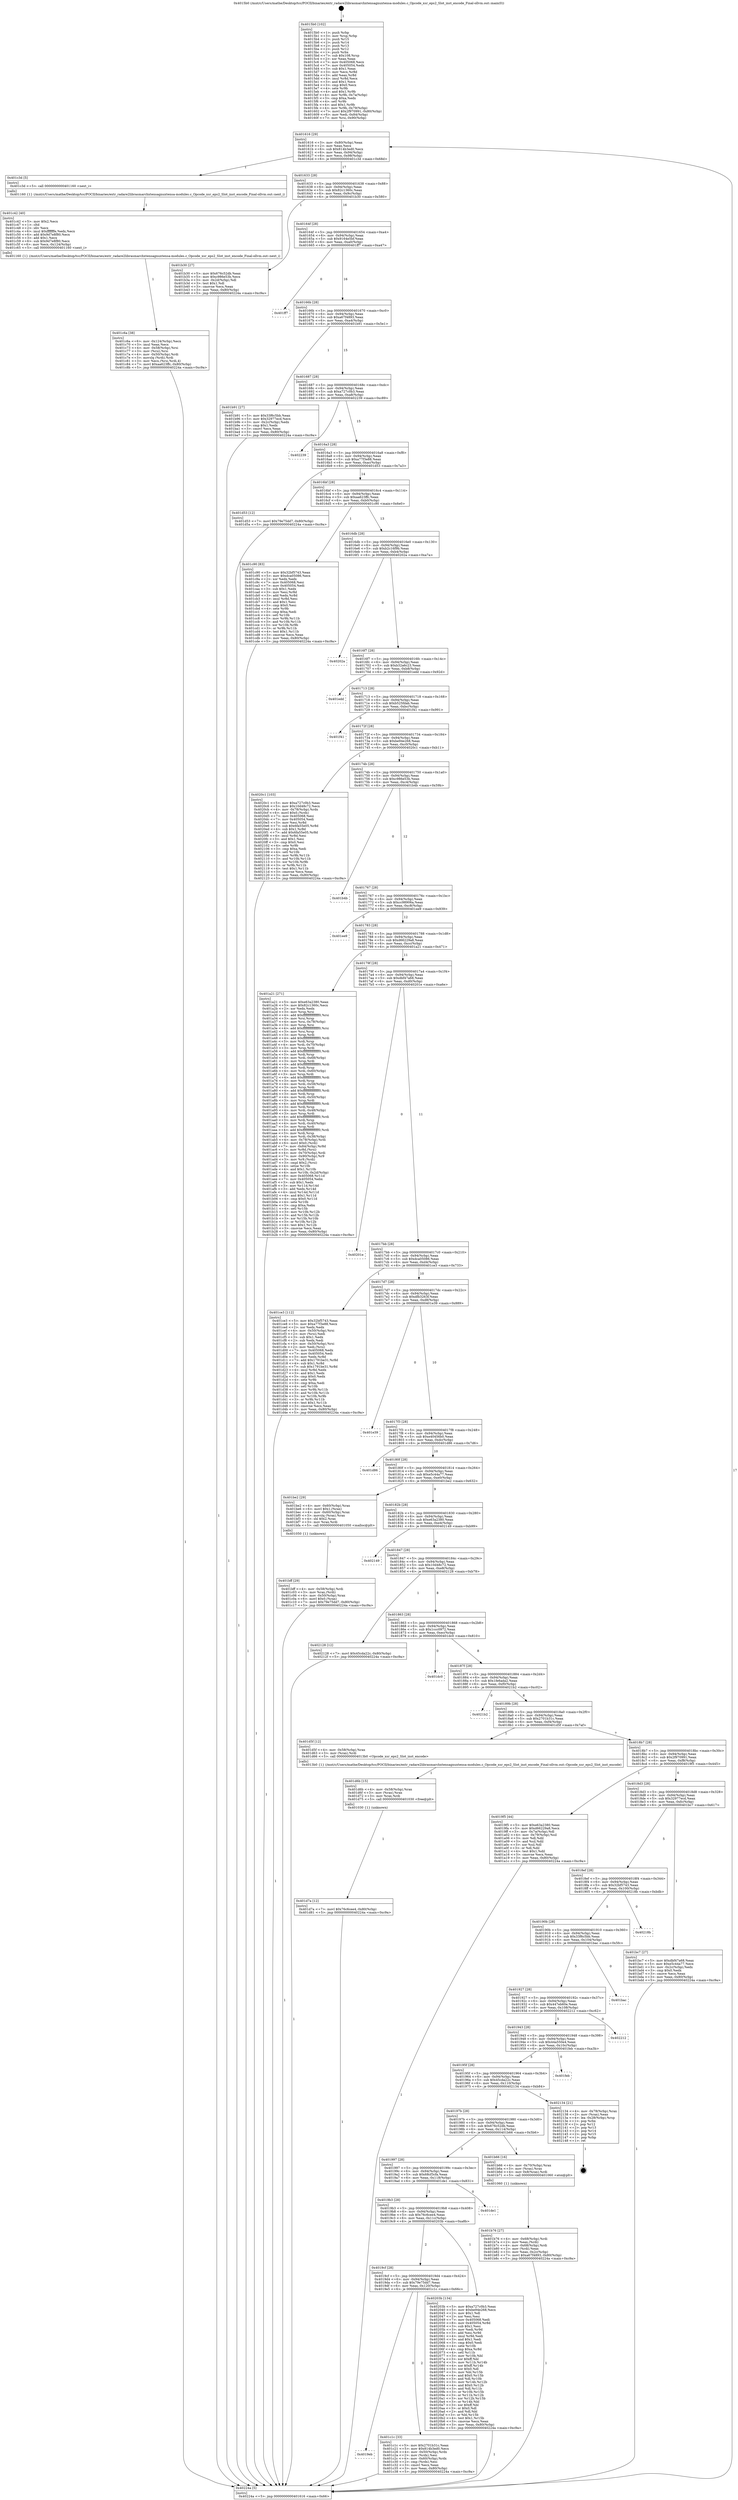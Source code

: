 digraph "0x4015b0" {
  label = "0x4015b0 (/mnt/c/Users/mathe/Desktop/tcc/POCII/binaries/extr_radare2librasmarchxtensagnuxtensa-modules.c_Opcode_xsr_eps2_Slot_inst_encode_Final-ollvm.out::main(0))"
  labelloc = "t"
  node[shape=record]

  Entry [label="",width=0.3,height=0.3,shape=circle,fillcolor=black,style=filled]
  "0x401616" [label="{
     0x401616 [29]\l
     | [instrs]\l
     &nbsp;&nbsp;0x401616 \<+3\>: mov -0x80(%rbp),%eax\l
     &nbsp;&nbsp;0x401619 \<+2\>: mov %eax,%ecx\l
     &nbsp;&nbsp;0x40161b \<+6\>: sub $0x814b3ed0,%ecx\l
     &nbsp;&nbsp;0x401621 \<+6\>: mov %eax,-0x94(%rbp)\l
     &nbsp;&nbsp;0x401627 \<+6\>: mov %ecx,-0x98(%rbp)\l
     &nbsp;&nbsp;0x40162d \<+6\>: je 0000000000401c3d \<main+0x68d\>\l
  }"]
  "0x401c3d" [label="{
     0x401c3d [5]\l
     | [instrs]\l
     &nbsp;&nbsp;0x401c3d \<+5\>: call 0000000000401160 \<next_i\>\l
     | [calls]\l
     &nbsp;&nbsp;0x401160 \{1\} (/mnt/c/Users/mathe/Desktop/tcc/POCII/binaries/extr_radare2librasmarchxtensagnuxtensa-modules.c_Opcode_xsr_eps2_Slot_inst_encode_Final-ollvm.out::next_i)\l
  }"]
  "0x401633" [label="{
     0x401633 [28]\l
     | [instrs]\l
     &nbsp;&nbsp;0x401633 \<+5\>: jmp 0000000000401638 \<main+0x88\>\l
     &nbsp;&nbsp;0x401638 \<+6\>: mov -0x94(%rbp),%eax\l
     &nbsp;&nbsp;0x40163e \<+5\>: sub $0x82c1360c,%eax\l
     &nbsp;&nbsp;0x401643 \<+6\>: mov %eax,-0x9c(%rbp)\l
     &nbsp;&nbsp;0x401649 \<+6\>: je 0000000000401b30 \<main+0x580\>\l
  }"]
  Exit [label="",width=0.3,height=0.3,shape=circle,fillcolor=black,style=filled,peripheries=2]
  "0x401b30" [label="{
     0x401b30 [27]\l
     | [instrs]\l
     &nbsp;&nbsp;0x401b30 \<+5\>: mov $0x676c52db,%eax\l
     &nbsp;&nbsp;0x401b35 \<+5\>: mov $0xc986e53b,%ecx\l
     &nbsp;&nbsp;0x401b3a \<+3\>: mov -0x2d(%rbp),%dl\l
     &nbsp;&nbsp;0x401b3d \<+3\>: test $0x1,%dl\l
     &nbsp;&nbsp;0x401b40 \<+3\>: cmovne %ecx,%eax\l
     &nbsp;&nbsp;0x401b43 \<+3\>: mov %eax,-0x80(%rbp)\l
     &nbsp;&nbsp;0x401b46 \<+5\>: jmp 000000000040224a \<main+0xc9a\>\l
  }"]
  "0x40164f" [label="{
     0x40164f [28]\l
     | [instrs]\l
     &nbsp;&nbsp;0x40164f \<+5\>: jmp 0000000000401654 \<main+0xa4\>\l
     &nbsp;&nbsp;0x401654 \<+6\>: mov -0x94(%rbp),%eax\l
     &nbsp;&nbsp;0x40165a \<+5\>: sub $0x9164e5bf,%eax\l
     &nbsp;&nbsp;0x40165f \<+6\>: mov %eax,-0xa0(%rbp)\l
     &nbsp;&nbsp;0x401665 \<+6\>: je 0000000000401ff7 \<main+0xa47\>\l
  }"]
  "0x401d7a" [label="{
     0x401d7a [12]\l
     | [instrs]\l
     &nbsp;&nbsp;0x401d7a \<+7\>: movl $0x76c6cee4,-0x80(%rbp)\l
     &nbsp;&nbsp;0x401d81 \<+5\>: jmp 000000000040224a \<main+0xc9a\>\l
  }"]
  "0x401ff7" [label="{
     0x401ff7\l
  }", style=dashed]
  "0x40166b" [label="{
     0x40166b [28]\l
     | [instrs]\l
     &nbsp;&nbsp;0x40166b \<+5\>: jmp 0000000000401670 \<main+0xc0\>\l
     &nbsp;&nbsp;0x401670 \<+6\>: mov -0x94(%rbp),%eax\l
     &nbsp;&nbsp;0x401676 \<+5\>: sub $0xa67f4893,%eax\l
     &nbsp;&nbsp;0x40167b \<+6\>: mov %eax,-0xa4(%rbp)\l
     &nbsp;&nbsp;0x401681 \<+6\>: je 0000000000401b91 \<main+0x5e1\>\l
  }"]
  "0x401d6b" [label="{
     0x401d6b [15]\l
     | [instrs]\l
     &nbsp;&nbsp;0x401d6b \<+4\>: mov -0x58(%rbp),%rax\l
     &nbsp;&nbsp;0x401d6f \<+3\>: mov (%rax),%rax\l
     &nbsp;&nbsp;0x401d72 \<+3\>: mov %rax,%rdi\l
     &nbsp;&nbsp;0x401d75 \<+5\>: call 0000000000401030 \<free@plt\>\l
     | [calls]\l
     &nbsp;&nbsp;0x401030 \{1\} (unknown)\l
  }"]
  "0x401b91" [label="{
     0x401b91 [27]\l
     | [instrs]\l
     &nbsp;&nbsp;0x401b91 \<+5\>: mov $0x33f6c5bb,%eax\l
     &nbsp;&nbsp;0x401b96 \<+5\>: mov $0x32977ecd,%ecx\l
     &nbsp;&nbsp;0x401b9b \<+3\>: mov -0x2c(%rbp),%edx\l
     &nbsp;&nbsp;0x401b9e \<+3\>: cmp $0x1,%edx\l
     &nbsp;&nbsp;0x401ba1 \<+3\>: cmovl %ecx,%eax\l
     &nbsp;&nbsp;0x401ba4 \<+3\>: mov %eax,-0x80(%rbp)\l
     &nbsp;&nbsp;0x401ba7 \<+5\>: jmp 000000000040224a \<main+0xc9a\>\l
  }"]
  "0x401687" [label="{
     0x401687 [28]\l
     | [instrs]\l
     &nbsp;&nbsp;0x401687 \<+5\>: jmp 000000000040168c \<main+0xdc\>\l
     &nbsp;&nbsp;0x40168c \<+6\>: mov -0x94(%rbp),%eax\l
     &nbsp;&nbsp;0x401692 \<+5\>: sub $0xa727c0b3,%eax\l
     &nbsp;&nbsp;0x401697 \<+6\>: mov %eax,-0xa8(%rbp)\l
     &nbsp;&nbsp;0x40169d \<+6\>: je 0000000000402239 \<main+0xc89\>\l
  }"]
  "0x401c6a" [label="{
     0x401c6a [38]\l
     | [instrs]\l
     &nbsp;&nbsp;0x401c6a \<+6\>: mov -0x124(%rbp),%ecx\l
     &nbsp;&nbsp;0x401c70 \<+3\>: imul %eax,%ecx\l
     &nbsp;&nbsp;0x401c73 \<+4\>: mov -0x58(%rbp),%rsi\l
     &nbsp;&nbsp;0x401c77 \<+3\>: mov (%rsi),%rsi\l
     &nbsp;&nbsp;0x401c7a \<+4\>: mov -0x50(%rbp),%rdi\l
     &nbsp;&nbsp;0x401c7e \<+3\>: movslq (%rdi),%rdi\l
     &nbsp;&nbsp;0x401c81 \<+3\>: mov %ecx,(%rsi,%rdi,4)\l
     &nbsp;&nbsp;0x401c84 \<+7\>: movl $0xaa623ffc,-0x80(%rbp)\l
     &nbsp;&nbsp;0x401c8b \<+5\>: jmp 000000000040224a \<main+0xc9a\>\l
  }"]
  "0x402239" [label="{
     0x402239\l
  }", style=dashed]
  "0x4016a3" [label="{
     0x4016a3 [28]\l
     | [instrs]\l
     &nbsp;&nbsp;0x4016a3 \<+5\>: jmp 00000000004016a8 \<main+0xf8\>\l
     &nbsp;&nbsp;0x4016a8 \<+6\>: mov -0x94(%rbp),%eax\l
     &nbsp;&nbsp;0x4016ae \<+5\>: sub $0xa77f3e88,%eax\l
     &nbsp;&nbsp;0x4016b3 \<+6\>: mov %eax,-0xac(%rbp)\l
     &nbsp;&nbsp;0x4016b9 \<+6\>: je 0000000000401d53 \<main+0x7a3\>\l
  }"]
  "0x401c42" [label="{
     0x401c42 [40]\l
     | [instrs]\l
     &nbsp;&nbsp;0x401c42 \<+5\>: mov $0x2,%ecx\l
     &nbsp;&nbsp;0x401c47 \<+1\>: cltd\l
     &nbsp;&nbsp;0x401c48 \<+2\>: idiv %ecx\l
     &nbsp;&nbsp;0x401c4a \<+6\>: imul $0xfffffffe,%edx,%ecx\l
     &nbsp;&nbsp;0x401c50 \<+6\>: add $0x9d7e8f80,%ecx\l
     &nbsp;&nbsp;0x401c56 \<+3\>: add $0x1,%ecx\l
     &nbsp;&nbsp;0x401c59 \<+6\>: sub $0x9d7e8f80,%ecx\l
     &nbsp;&nbsp;0x401c5f \<+6\>: mov %ecx,-0x124(%rbp)\l
     &nbsp;&nbsp;0x401c65 \<+5\>: call 0000000000401160 \<next_i\>\l
     | [calls]\l
     &nbsp;&nbsp;0x401160 \{1\} (/mnt/c/Users/mathe/Desktop/tcc/POCII/binaries/extr_radare2librasmarchxtensagnuxtensa-modules.c_Opcode_xsr_eps2_Slot_inst_encode_Final-ollvm.out::next_i)\l
  }"]
  "0x401d53" [label="{
     0x401d53 [12]\l
     | [instrs]\l
     &nbsp;&nbsp;0x401d53 \<+7\>: movl $0x79e75dd7,-0x80(%rbp)\l
     &nbsp;&nbsp;0x401d5a \<+5\>: jmp 000000000040224a \<main+0xc9a\>\l
  }"]
  "0x4016bf" [label="{
     0x4016bf [28]\l
     | [instrs]\l
     &nbsp;&nbsp;0x4016bf \<+5\>: jmp 00000000004016c4 \<main+0x114\>\l
     &nbsp;&nbsp;0x4016c4 \<+6\>: mov -0x94(%rbp),%eax\l
     &nbsp;&nbsp;0x4016ca \<+5\>: sub $0xaa623ffc,%eax\l
     &nbsp;&nbsp;0x4016cf \<+6\>: mov %eax,-0xb0(%rbp)\l
     &nbsp;&nbsp;0x4016d5 \<+6\>: je 0000000000401c90 \<main+0x6e0\>\l
  }"]
  "0x4019eb" [label="{
     0x4019eb\l
  }", style=dashed]
  "0x401c90" [label="{
     0x401c90 [83]\l
     | [instrs]\l
     &nbsp;&nbsp;0x401c90 \<+5\>: mov $0x32bf5743,%eax\l
     &nbsp;&nbsp;0x401c95 \<+5\>: mov $0xdca05086,%ecx\l
     &nbsp;&nbsp;0x401c9a \<+2\>: xor %edx,%edx\l
     &nbsp;&nbsp;0x401c9c \<+7\>: mov 0x405068,%esi\l
     &nbsp;&nbsp;0x401ca3 \<+7\>: mov 0x405054,%edi\l
     &nbsp;&nbsp;0x401caa \<+3\>: sub $0x1,%edx\l
     &nbsp;&nbsp;0x401cad \<+3\>: mov %esi,%r8d\l
     &nbsp;&nbsp;0x401cb0 \<+3\>: add %edx,%r8d\l
     &nbsp;&nbsp;0x401cb3 \<+4\>: imul %r8d,%esi\l
     &nbsp;&nbsp;0x401cb7 \<+3\>: and $0x1,%esi\l
     &nbsp;&nbsp;0x401cba \<+3\>: cmp $0x0,%esi\l
     &nbsp;&nbsp;0x401cbd \<+4\>: sete %r9b\l
     &nbsp;&nbsp;0x401cc1 \<+3\>: cmp $0xa,%edi\l
     &nbsp;&nbsp;0x401cc4 \<+4\>: setl %r10b\l
     &nbsp;&nbsp;0x401cc8 \<+3\>: mov %r9b,%r11b\l
     &nbsp;&nbsp;0x401ccb \<+3\>: and %r10b,%r11b\l
     &nbsp;&nbsp;0x401cce \<+3\>: xor %r10b,%r9b\l
     &nbsp;&nbsp;0x401cd1 \<+3\>: or %r9b,%r11b\l
     &nbsp;&nbsp;0x401cd4 \<+4\>: test $0x1,%r11b\l
     &nbsp;&nbsp;0x401cd8 \<+3\>: cmovne %ecx,%eax\l
     &nbsp;&nbsp;0x401cdb \<+3\>: mov %eax,-0x80(%rbp)\l
     &nbsp;&nbsp;0x401cde \<+5\>: jmp 000000000040224a \<main+0xc9a\>\l
  }"]
  "0x4016db" [label="{
     0x4016db [28]\l
     | [instrs]\l
     &nbsp;&nbsp;0x4016db \<+5\>: jmp 00000000004016e0 \<main+0x130\>\l
     &nbsp;&nbsp;0x4016e0 \<+6\>: mov -0x94(%rbp),%eax\l
     &nbsp;&nbsp;0x4016e6 \<+5\>: sub $0xb2c16f9b,%eax\l
     &nbsp;&nbsp;0x4016eb \<+6\>: mov %eax,-0xb4(%rbp)\l
     &nbsp;&nbsp;0x4016f1 \<+6\>: je 000000000040202a \<main+0xa7a\>\l
  }"]
  "0x401c1c" [label="{
     0x401c1c [33]\l
     | [instrs]\l
     &nbsp;&nbsp;0x401c1c \<+5\>: mov $0x2701b31c,%eax\l
     &nbsp;&nbsp;0x401c21 \<+5\>: mov $0x814b3ed0,%ecx\l
     &nbsp;&nbsp;0x401c26 \<+4\>: mov -0x50(%rbp),%rdx\l
     &nbsp;&nbsp;0x401c2a \<+2\>: mov (%rdx),%esi\l
     &nbsp;&nbsp;0x401c2c \<+4\>: mov -0x60(%rbp),%rdx\l
     &nbsp;&nbsp;0x401c30 \<+2\>: cmp (%rdx),%esi\l
     &nbsp;&nbsp;0x401c32 \<+3\>: cmovl %ecx,%eax\l
     &nbsp;&nbsp;0x401c35 \<+3\>: mov %eax,-0x80(%rbp)\l
     &nbsp;&nbsp;0x401c38 \<+5\>: jmp 000000000040224a \<main+0xc9a\>\l
  }"]
  "0x40202a" [label="{
     0x40202a\l
  }", style=dashed]
  "0x4016f7" [label="{
     0x4016f7 [28]\l
     | [instrs]\l
     &nbsp;&nbsp;0x4016f7 \<+5\>: jmp 00000000004016fc \<main+0x14c\>\l
     &nbsp;&nbsp;0x4016fc \<+6\>: mov -0x94(%rbp),%eax\l
     &nbsp;&nbsp;0x401702 \<+5\>: sub $0xb32a6c23,%eax\l
     &nbsp;&nbsp;0x401707 \<+6\>: mov %eax,-0xb8(%rbp)\l
     &nbsp;&nbsp;0x40170d \<+6\>: je 0000000000401edd \<main+0x92d\>\l
  }"]
  "0x4019cf" [label="{
     0x4019cf [28]\l
     | [instrs]\l
     &nbsp;&nbsp;0x4019cf \<+5\>: jmp 00000000004019d4 \<main+0x424\>\l
     &nbsp;&nbsp;0x4019d4 \<+6\>: mov -0x94(%rbp),%eax\l
     &nbsp;&nbsp;0x4019da \<+5\>: sub $0x79e75dd7,%eax\l
     &nbsp;&nbsp;0x4019df \<+6\>: mov %eax,-0x120(%rbp)\l
     &nbsp;&nbsp;0x4019e5 \<+6\>: je 0000000000401c1c \<main+0x66c\>\l
  }"]
  "0x401edd" [label="{
     0x401edd\l
  }", style=dashed]
  "0x401713" [label="{
     0x401713 [28]\l
     | [instrs]\l
     &nbsp;&nbsp;0x401713 \<+5\>: jmp 0000000000401718 \<main+0x168\>\l
     &nbsp;&nbsp;0x401718 \<+6\>: mov -0x94(%rbp),%eax\l
     &nbsp;&nbsp;0x40171e \<+5\>: sub $0xb525fdab,%eax\l
     &nbsp;&nbsp;0x401723 \<+6\>: mov %eax,-0xbc(%rbp)\l
     &nbsp;&nbsp;0x401729 \<+6\>: je 0000000000401f41 \<main+0x991\>\l
  }"]
  "0x40203b" [label="{
     0x40203b [134]\l
     | [instrs]\l
     &nbsp;&nbsp;0x40203b \<+5\>: mov $0xa727c0b3,%eax\l
     &nbsp;&nbsp;0x402040 \<+5\>: mov $0xbe94e268,%ecx\l
     &nbsp;&nbsp;0x402045 \<+2\>: mov $0x1,%dl\l
     &nbsp;&nbsp;0x402047 \<+2\>: xor %esi,%esi\l
     &nbsp;&nbsp;0x402049 \<+7\>: mov 0x405068,%edi\l
     &nbsp;&nbsp;0x402050 \<+8\>: mov 0x405054,%r8d\l
     &nbsp;&nbsp;0x402058 \<+3\>: sub $0x1,%esi\l
     &nbsp;&nbsp;0x40205b \<+3\>: mov %edi,%r9d\l
     &nbsp;&nbsp;0x40205e \<+3\>: add %esi,%r9d\l
     &nbsp;&nbsp;0x402061 \<+4\>: imul %r9d,%edi\l
     &nbsp;&nbsp;0x402065 \<+3\>: and $0x1,%edi\l
     &nbsp;&nbsp;0x402068 \<+3\>: cmp $0x0,%edi\l
     &nbsp;&nbsp;0x40206b \<+4\>: sete %r10b\l
     &nbsp;&nbsp;0x40206f \<+4\>: cmp $0xa,%r8d\l
     &nbsp;&nbsp;0x402073 \<+4\>: setl %r11b\l
     &nbsp;&nbsp;0x402077 \<+3\>: mov %r10b,%bl\l
     &nbsp;&nbsp;0x40207a \<+3\>: xor $0xff,%bl\l
     &nbsp;&nbsp;0x40207d \<+3\>: mov %r11b,%r14b\l
     &nbsp;&nbsp;0x402080 \<+4\>: xor $0xff,%r14b\l
     &nbsp;&nbsp;0x402084 \<+3\>: xor $0x0,%dl\l
     &nbsp;&nbsp;0x402087 \<+3\>: mov %bl,%r15b\l
     &nbsp;&nbsp;0x40208a \<+4\>: and $0x0,%r15b\l
     &nbsp;&nbsp;0x40208e \<+3\>: and %dl,%r10b\l
     &nbsp;&nbsp;0x402091 \<+3\>: mov %r14b,%r12b\l
     &nbsp;&nbsp;0x402094 \<+4\>: and $0x0,%r12b\l
     &nbsp;&nbsp;0x402098 \<+3\>: and %dl,%r11b\l
     &nbsp;&nbsp;0x40209b \<+3\>: or %r10b,%r15b\l
     &nbsp;&nbsp;0x40209e \<+3\>: or %r11b,%r12b\l
     &nbsp;&nbsp;0x4020a1 \<+3\>: xor %r12b,%r15b\l
     &nbsp;&nbsp;0x4020a4 \<+3\>: or %r14b,%bl\l
     &nbsp;&nbsp;0x4020a7 \<+3\>: xor $0xff,%bl\l
     &nbsp;&nbsp;0x4020aa \<+3\>: or $0x0,%dl\l
     &nbsp;&nbsp;0x4020ad \<+2\>: and %dl,%bl\l
     &nbsp;&nbsp;0x4020af \<+3\>: or %bl,%r15b\l
     &nbsp;&nbsp;0x4020b2 \<+4\>: test $0x1,%r15b\l
     &nbsp;&nbsp;0x4020b6 \<+3\>: cmovne %ecx,%eax\l
     &nbsp;&nbsp;0x4020b9 \<+3\>: mov %eax,-0x80(%rbp)\l
     &nbsp;&nbsp;0x4020bc \<+5\>: jmp 000000000040224a \<main+0xc9a\>\l
  }"]
  "0x401f41" [label="{
     0x401f41\l
  }", style=dashed]
  "0x40172f" [label="{
     0x40172f [28]\l
     | [instrs]\l
     &nbsp;&nbsp;0x40172f \<+5\>: jmp 0000000000401734 \<main+0x184\>\l
     &nbsp;&nbsp;0x401734 \<+6\>: mov -0x94(%rbp),%eax\l
     &nbsp;&nbsp;0x40173a \<+5\>: sub $0xbe94e268,%eax\l
     &nbsp;&nbsp;0x40173f \<+6\>: mov %eax,-0xc0(%rbp)\l
     &nbsp;&nbsp;0x401745 \<+6\>: je 00000000004020c1 \<main+0xb11\>\l
  }"]
  "0x4019b3" [label="{
     0x4019b3 [28]\l
     | [instrs]\l
     &nbsp;&nbsp;0x4019b3 \<+5\>: jmp 00000000004019b8 \<main+0x408\>\l
     &nbsp;&nbsp;0x4019b8 \<+6\>: mov -0x94(%rbp),%eax\l
     &nbsp;&nbsp;0x4019be \<+5\>: sub $0x76c6cee4,%eax\l
     &nbsp;&nbsp;0x4019c3 \<+6\>: mov %eax,-0x11c(%rbp)\l
     &nbsp;&nbsp;0x4019c9 \<+6\>: je 000000000040203b \<main+0xa8b\>\l
  }"]
  "0x4020c1" [label="{
     0x4020c1 [103]\l
     | [instrs]\l
     &nbsp;&nbsp;0x4020c1 \<+5\>: mov $0xa727c0b3,%eax\l
     &nbsp;&nbsp;0x4020c6 \<+5\>: mov $0x10d48c72,%ecx\l
     &nbsp;&nbsp;0x4020cb \<+4\>: mov -0x78(%rbp),%rdx\l
     &nbsp;&nbsp;0x4020cf \<+6\>: movl $0x0,(%rdx)\l
     &nbsp;&nbsp;0x4020d5 \<+7\>: mov 0x405068,%esi\l
     &nbsp;&nbsp;0x4020dc \<+7\>: mov 0x405054,%edi\l
     &nbsp;&nbsp;0x4020e3 \<+3\>: mov %esi,%r8d\l
     &nbsp;&nbsp;0x4020e6 \<+7\>: sub $0x6fa55e05,%r8d\l
     &nbsp;&nbsp;0x4020ed \<+4\>: sub $0x1,%r8d\l
     &nbsp;&nbsp;0x4020f1 \<+7\>: add $0x6fa55e05,%r8d\l
     &nbsp;&nbsp;0x4020f8 \<+4\>: imul %r8d,%esi\l
     &nbsp;&nbsp;0x4020fc \<+3\>: and $0x1,%esi\l
     &nbsp;&nbsp;0x4020ff \<+3\>: cmp $0x0,%esi\l
     &nbsp;&nbsp;0x402102 \<+4\>: sete %r9b\l
     &nbsp;&nbsp;0x402106 \<+3\>: cmp $0xa,%edi\l
     &nbsp;&nbsp;0x402109 \<+4\>: setl %r10b\l
     &nbsp;&nbsp;0x40210d \<+3\>: mov %r9b,%r11b\l
     &nbsp;&nbsp;0x402110 \<+3\>: and %r10b,%r11b\l
     &nbsp;&nbsp;0x402113 \<+3\>: xor %r10b,%r9b\l
     &nbsp;&nbsp;0x402116 \<+3\>: or %r9b,%r11b\l
     &nbsp;&nbsp;0x402119 \<+4\>: test $0x1,%r11b\l
     &nbsp;&nbsp;0x40211d \<+3\>: cmovne %ecx,%eax\l
     &nbsp;&nbsp;0x402120 \<+3\>: mov %eax,-0x80(%rbp)\l
     &nbsp;&nbsp;0x402123 \<+5\>: jmp 000000000040224a \<main+0xc9a\>\l
  }"]
  "0x40174b" [label="{
     0x40174b [28]\l
     | [instrs]\l
     &nbsp;&nbsp;0x40174b \<+5\>: jmp 0000000000401750 \<main+0x1a0\>\l
     &nbsp;&nbsp;0x401750 \<+6\>: mov -0x94(%rbp),%eax\l
     &nbsp;&nbsp;0x401756 \<+5\>: sub $0xc986e53b,%eax\l
     &nbsp;&nbsp;0x40175b \<+6\>: mov %eax,-0xc4(%rbp)\l
     &nbsp;&nbsp;0x401761 \<+6\>: je 0000000000401b4b \<main+0x59b\>\l
  }"]
  "0x401de1" [label="{
     0x401de1\l
  }", style=dashed]
  "0x401b4b" [label="{
     0x401b4b\l
  }", style=dashed]
  "0x401767" [label="{
     0x401767 [28]\l
     | [instrs]\l
     &nbsp;&nbsp;0x401767 \<+5\>: jmp 000000000040176c \<main+0x1bc\>\l
     &nbsp;&nbsp;0x40176c \<+6\>: mov -0x94(%rbp),%eax\l
     &nbsp;&nbsp;0x401772 \<+5\>: sub $0xcc98906a,%eax\l
     &nbsp;&nbsp;0x401777 \<+6\>: mov %eax,-0xc8(%rbp)\l
     &nbsp;&nbsp;0x40177d \<+6\>: je 0000000000401ee9 \<main+0x939\>\l
  }"]
  "0x401bff" [label="{
     0x401bff [29]\l
     | [instrs]\l
     &nbsp;&nbsp;0x401bff \<+4\>: mov -0x58(%rbp),%rdi\l
     &nbsp;&nbsp;0x401c03 \<+3\>: mov %rax,(%rdi)\l
     &nbsp;&nbsp;0x401c06 \<+4\>: mov -0x50(%rbp),%rax\l
     &nbsp;&nbsp;0x401c0a \<+6\>: movl $0x0,(%rax)\l
     &nbsp;&nbsp;0x401c10 \<+7\>: movl $0x79e75dd7,-0x80(%rbp)\l
     &nbsp;&nbsp;0x401c17 \<+5\>: jmp 000000000040224a \<main+0xc9a\>\l
  }"]
  "0x401ee9" [label="{
     0x401ee9\l
  }", style=dashed]
  "0x401783" [label="{
     0x401783 [28]\l
     | [instrs]\l
     &nbsp;&nbsp;0x401783 \<+5\>: jmp 0000000000401788 \<main+0x1d8\>\l
     &nbsp;&nbsp;0x401788 \<+6\>: mov -0x94(%rbp),%eax\l
     &nbsp;&nbsp;0x40178e \<+5\>: sub $0xd66229a8,%eax\l
     &nbsp;&nbsp;0x401793 \<+6\>: mov %eax,-0xcc(%rbp)\l
     &nbsp;&nbsp;0x401799 \<+6\>: je 0000000000401a21 \<main+0x471\>\l
  }"]
  "0x401b76" [label="{
     0x401b76 [27]\l
     | [instrs]\l
     &nbsp;&nbsp;0x401b76 \<+4\>: mov -0x68(%rbp),%rdi\l
     &nbsp;&nbsp;0x401b7a \<+2\>: mov %eax,(%rdi)\l
     &nbsp;&nbsp;0x401b7c \<+4\>: mov -0x68(%rbp),%rdi\l
     &nbsp;&nbsp;0x401b80 \<+2\>: mov (%rdi),%eax\l
     &nbsp;&nbsp;0x401b82 \<+3\>: mov %eax,-0x2c(%rbp)\l
     &nbsp;&nbsp;0x401b85 \<+7\>: movl $0xa67f4893,-0x80(%rbp)\l
     &nbsp;&nbsp;0x401b8c \<+5\>: jmp 000000000040224a \<main+0xc9a\>\l
  }"]
  "0x401a21" [label="{
     0x401a21 [271]\l
     | [instrs]\l
     &nbsp;&nbsp;0x401a21 \<+5\>: mov $0xe63a2380,%eax\l
     &nbsp;&nbsp;0x401a26 \<+5\>: mov $0x82c1360c,%ecx\l
     &nbsp;&nbsp;0x401a2b \<+2\>: xor %edx,%edx\l
     &nbsp;&nbsp;0x401a2d \<+3\>: mov %rsp,%rsi\l
     &nbsp;&nbsp;0x401a30 \<+4\>: add $0xfffffffffffffff0,%rsi\l
     &nbsp;&nbsp;0x401a34 \<+3\>: mov %rsi,%rsp\l
     &nbsp;&nbsp;0x401a37 \<+4\>: mov %rsi,-0x78(%rbp)\l
     &nbsp;&nbsp;0x401a3b \<+3\>: mov %rsp,%rsi\l
     &nbsp;&nbsp;0x401a3e \<+4\>: add $0xfffffffffffffff0,%rsi\l
     &nbsp;&nbsp;0x401a42 \<+3\>: mov %rsi,%rsp\l
     &nbsp;&nbsp;0x401a45 \<+3\>: mov %rsp,%rdi\l
     &nbsp;&nbsp;0x401a48 \<+4\>: add $0xfffffffffffffff0,%rdi\l
     &nbsp;&nbsp;0x401a4c \<+3\>: mov %rdi,%rsp\l
     &nbsp;&nbsp;0x401a4f \<+4\>: mov %rdi,-0x70(%rbp)\l
     &nbsp;&nbsp;0x401a53 \<+3\>: mov %rsp,%rdi\l
     &nbsp;&nbsp;0x401a56 \<+4\>: add $0xfffffffffffffff0,%rdi\l
     &nbsp;&nbsp;0x401a5a \<+3\>: mov %rdi,%rsp\l
     &nbsp;&nbsp;0x401a5d \<+4\>: mov %rdi,-0x68(%rbp)\l
     &nbsp;&nbsp;0x401a61 \<+3\>: mov %rsp,%rdi\l
     &nbsp;&nbsp;0x401a64 \<+4\>: add $0xfffffffffffffff0,%rdi\l
     &nbsp;&nbsp;0x401a68 \<+3\>: mov %rdi,%rsp\l
     &nbsp;&nbsp;0x401a6b \<+4\>: mov %rdi,-0x60(%rbp)\l
     &nbsp;&nbsp;0x401a6f \<+3\>: mov %rsp,%rdi\l
     &nbsp;&nbsp;0x401a72 \<+4\>: add $0xfffffffffffffff0,%rdi\l
     &nbsp;&nbsp;0x401a76 \<+3\>: mov %rdi,%rsp\l
     &nbsp;&nbsp;0x401a79 \<+4\>: mov %rdi,-0x58(%rbp)\l
     &nbsp;&nbsp;0x401a7d \<+3\>: mov %rsp,%rdi\l
     &nbsp;&nbsp;0x401a80 \<+4\>: add $0xfffffffffffffff0,%rdi\l
     &nbsp;&nbsp;0x401a84 \<+3\>: mov %rdi,%rsp\l
     &nbsp;&nbsp;0x401a87 \<+4\>: mov %rdi,-0x50(%rbp)\l
     &nbsp;&nbsp;0x401a8b \<+3\>: mov %rsp,%rdi\l
     &nbsp;&nbsp;0x401a8e \<+4\>: add $0xfffffffffffffff0,%rdi\l
     &nbsp;&nbsp;0x401a92 \<+3\>: mov %rdi,%rsp\l
     &nbsp;&nbsp;0x401a95 \<+4\>: mov %rdi,-0x48(%rbp)\l
     &nbsp;&nbsp;0x401a99 \<+3\>: mov %rsp,%rdi\l
     &nbsp;&nbsp;0x401a9c \<+4\>: add $0xfffffffffffffff0,%rdi\l
     &nbsp;&nbsp;0x401aa0 \<+3\>: mov %rdi,%rsp\l
     &nbsp;&nbsp;0x401aa3 \<+4\>: mov %rdi,-0x40(%rbp)\l
     &nbsp;&nbsp;0x401aa7 \<+3\>: mov %rsp,%rdi\l
     &nbsp;&nbsp;0x401aaa \<+4\>: add $0xfffffffffffffff0,%rdi\l
     &nbsp;&nbsp;0x401aae \<+3\>: mov %rdi,%rsp\l
     &nbsp;&nbsp;0x401ab1 \<+4\>: mov %rdi,-0x38(%rbp)\l
     &nbsp;&nbsp;0x401ab5 \<+4\>: mov -0x78(%rbp),%rdi\l
     &nbsp;&nbsp;0x401ab9 \<+6\>: movl $0x0,(%rdi)\l
     &nbsp;&nbsp;0x401abf \<+7\>: mov -0x84(%rbp),%r8d\l
     &nbsp;&nbsp;0x401ac6 \<+3\>: mov %r8d,(%rsi)\l
     &nbsp;&nbsp;0x401ac9 \<+4\>: mov -0x70(%rbp),%rdi\l
     &nbsp;&nbsp;0x401acd \<+7\>: mov -0x90(%rbp),%r9\l
     &nbsp;&nbsp;0x401ad4 \<+3\>: mov %r9,(%rdi)\l
     &nbsp;&nbsp;0x401ad7 \<+3\>: cmpl $0x2,(%rsi)\l
     &nbsp;&nbsp;0x401ada \<+4\>: setne %r10b\l
     &nbsp;&nbsp;0x401ade \<+4\>: and $0x1,%r10b\l
     &nbsp;&nbsp;0x401ae2 \<+4\>: mov %r10b,-0x2d(%rbp)\l
     &nbsp;&nbsp;0x401ae6 \<+8\>: mov 0x405068,%r11d\l
     &nbsp;&nbsp;0x401aee \<+7\>: mov 0x405054,%ebx\l
     &nbsp;&nbsp;0x401af5 \<+3\>: sub $0x1,%edx\l
     &nbsp;&nbsp;0x401af8 \<+3\>: mov %r11d,%r14d\l
     &nbsp;&nbsp;0x401afb \<+3\>: add %edx,%r14d\l
     &nbsp;&nbsp;0x401afe \<+4\>: imul %r14d,%r11d\l
     &nbsp;&nbsp;0x401b02 \<+4\>: and $0x1,%r11d\l
     &nbsp;&nbsp;0x401b06 \<+4\>: cmp $0x0,%r11d\l
     &nbsp;&nbsp;0x401b0a \<+4\>: sete %r10b\l
     &nbsp;&nbsp;0x401b0e \<+3\>: cmp $0xa,%ebx\l
     &nbsp;&nbsp;0x401b11 \<+4\>: setl %r15b\l
     &nbsp;&nbsp;0x401b15 \<+3\>: mov %r10b,%r12b\l
     &nbsp;&nbsp;0x401b18 \<+3\>: and %r15b,%r12b\l
     &nbsp;&nbsp;0x401b1b \<+3\>: xor %r15b,%r10b\l
     &nbsp;&nbsp;0x401b1e \<+3\>: or %r10b,%r12b\l
     &nbsp;&nbsp;0x401b21 \<+4\>: test $0x1,%r12b\l
     &nbsp;&nbsp;0x401b25 \<+3\>: cmovne %ecx,%eax\l
     &nbsp;&nbsp;0x401b28 \<+3\>: mov %eax,-0x80(%rbp)\l
     &nbsp;&nbsp;0x401b2b \<+5\>: jmp 000000000040224a \<main+0xc9a\>\l
  }"]
  "0x40179f" [label="{
     0x40179f [28]\l
     | [instrs]\l
     &nbsp;&nbsp;0x40179f \<+5\>: jmp 00000000004017a4 \<main+0x1f4\>\l
     &nbsp;&nbsp;0x4017a4 \<+6\>: mov -0x94(%rbp),%eax\l
     &nbsp;&nbsp;0x4017aa \<+5\>: sub $0xdbf47a68,%eax\l
     &nbsp;&nbsp;0x4017af \<+6\>: mov %eax,-0xd0(%rbp)\l
     &nbsp;&nbsp;0x4017b5 \<+6\>: je 000000000040201e \<main+0xa6e\>\l
  }"]
  "0x401997" [label="{
     0x401997 [28]\l
     | [instrs]\l
     &nbsp;&nbsp;0x401997 \<+5\>: jmp 000000000040199c \<main+0x3ec\>\l
     &nbsp;&nbsp;0x40199c \<+6\>: mov -0x94(%rbp),%eax\l
     &nbsp;&nbsp;0x4019a2 \<+5\>: sub $0x68cf3cfa,%eax\l
     &nbsp;&nbsp;0x4019a7 \<+6\>: mov %eax,-0x118(%rbp)\l
     &nbsp;&nbsp;0x4019ad \<+6\>: je 0000000000401de1 \<main+0x831\>\l
  }"]
  "0x40201e" [label="{
     0x40201e\l
  }", style=dashed]
  "0x4017bb" [label="{
     0x4017bb [28]\l
     | [instrs]\l
     &nbsp;&nbsp;0x4017bb \<+5\>: jmp 00000000004017c0 \<main+0x210\>\l
     &nbsp;&nbsp;0x4017c0 \<+6\>: mov -0x94(%rbp),%eax\l
     &nbsp;&nbsp;0x4017c6 \<+5\>: sub $0xdca05086,%eax\l
     &nbsp;&nbsp;0x4017cb \<+6\>: mov %eax,-0xd4(%rbp)\l
     &nbsp;&nbsp;0x4017d1 \<+6\>: je 0000000000401ce3 \<main+0x733\>\l
  }"]
  "0x401b66" [label="{
     0x401b66 [16]\l
     | [instrs]\l
     &nbsp;&nbsp;0x401b66 \<+4\>: mov -0x70(%rbp),%rax\l
     &nbsp;&nbsp;0x401b6a \<+3\>: mov (%rax),%rax\l
     &nbsp;&nbsp;0x401b6d \<+4\>: mov 0x8(%rax),%rdi\l
     &nbsp;&nbsp;0x401b71 \<+5\>: call 0000000000401060 \<atoi@plt\>\l
     | [calls]\l
     &nbsp;&nbsp;0x401060 \{1\} (unknown)\l
  }"]
  "0x401ce3" [label="{
     0x401ce3 [112]\l
     | [instrs]\l
     &nbsp;&nbsp;0x401ce3 \<+5\>: mov $0x32bf5743,%eax\l
     &nbsp;&nbsp;0x401ce8 \<+5\>: mov $0xa77f3e88,%ecx\l
     &nbsp;&nbsp;0x401ced \<+2\>: xor %edx,%edx\l
     &nbsp;&nbsp;0x401cef \<+4\>: mov -0x50(%rbp),%rsi\l
     &nbsp;&nbsp;0x401cf3 \<+2\>: mov (%rsi),%edi\l
     &nbsp;&nbsp;0x401cf5 \<+3\>: sub $0x1,%edx\l
     &nbsp;&nbsp;0x401cf8 \<+2\>: sub %edx,%edi\l
     &nbsp;&nbsp;0x401cfa \<+4\>: mov -0x50(%rbp),%rsi\l
     &nbsp;&nbsp;0x401cfe \<+2\>: mov %edi,(%rsi)\l
     &nbsp;&nbsp;0x401d00 \<+7\>: mov 0x405068,%edx\l
     &nbsp;&nbsp;0x401d07 \<+7\>: mov 0x405054,%edi\l
     &nbsp;&nbsp;0x401d0e \<+3\>: mov %edx,%r8d\l
     &nbsp;&nbsp;0x401d11 \<+7\>: add $0x1791be31,%r8d\l
     &nbsp;&nbsp;0x401d18 \<+4\>: sub $0x1,%r8d\l
     &nbsp;&nbsp;0x401d1c \<+7\>: sub $0x1791be31,%r8d\l
     &nbsp;&nbsp;0x401d23 \<+4\>: imul %r8d,%edx\l
     &nbsp;&nbsp;0x401d27 \<+3\>: and $0x1,%edx\l
     &nbsp;&nbsp;0x401d2a \<+3\>: cmp $0x0,%edx\l
     &nbsp;&nbsp;0x401d2d \<+4\>: sete %r9b\l
     &nbsp;&nbsp;0x401d31 \<+3\>: cmp $0xa,%edi\l
     &nbsp;&nbsp;0x401d34 \<+4\>: setl %r10b\l
     &nbsp;&nbsp;0x401d38 \<+3\>: mov %r9b,%r11b\l
     &nbsp;&nbsp;0x401d3b \<+3\>: and %r10b,%r11b\l
     &nbsp;&nbsp;0x401d3e \<+3\>: xor %r10b,%r9b\l
     &nbsp;&nbsp;0x401d41 \<+3\>: or %r9b,%r11b\l
     &nbsp;&nbsp;0x401d44 \<+4\>: test $0x1,%r11b\l
     &nbsp;&nbsp;0x401d48 \<+3\>: cmovne %ecx,%eax\l
     &nbsp;&nbsp;0x401d4b \<+3\>: mov %eax,-0x80(%rbp)\l
     &nbsp;&nbsp;0x401d4e \<+5\>: jmp 000000000040224a \<main+0xc9a\>\l
  }"]
  "0x4017d7" [label="{
     0x4017d7 [28]\l
     | [instrs]\l
     &nbsp;&nbsp;0x4017d7 \<+5\>: jmp 00000000004017dc \<main+0x22c\>\l
     &nbsp;&nbsp;0x4017dc \<+6\>: mov -0x94(%rbp),%eax\l
     &nbsp;&nbsp;0x4017e2 \<+5\>: sub $0xdfb3263f,%eax\l
     &nbsp;&nbsp;0x4017e7 \<+6\>: mov %eax,-0xd8(%rbp)\l
     &nbsp;&nbsp;0x4017ed \<+6\>: je 0000000000401e39 \<main+0x889\>\l
  }"]
  "0x40197b" [label="{
     0x40197b [28]\l
     | [instrs]\l
     &nbsp;&nbsp;0x40197b \<+5\>: jmp 0000000000401980 \<main+0x3d0\>\l
     &nbsp;&nbsp;0x401980 \<+6\>: mov -0x94(%rbp),%eax\l
     &nbsp;&nbsp;0x401986 \<+5\>: sub $0x676c52db,%eax\l
     &nbsp;&nbsp;0x40198b \<+6\>: mov %eax,-0x114(%rbp)\l
     &nbsp;&nbsp;0x401991 \<+6\>: je 0000000000401b66 \<main+0x5b6\>\l
  }"]
  "0x401e39" [label="{
     0x401e39\l
  }", style=dashed]
  "0x4017f3" [label="{
     0x4017f3 [28]\l
     | [instrs]\l
     &nbsp;&nbsp;0x4017f3 \<+5\>: jmp 00000000004017f8 \<main+0x248\>\l
     &nbsp;&nbsp;0x4017f8 \<+6\>: mov -0x94(%rbp),%eax\l
     &nbsp;&nbsp;0x4017fe \<+5\>: sub $0xe40456b0,%eax\l
     &nbsp;&nbsp;0x401803 \<+6\>: mov %eax,-0xdc(%rbp)\l
     &nbsp;&nbsp;0x401809 \<+6\>: je 0000000000401d86 \<main+0x7d6\>\l
  }"]
  "0x402134" [label="{
     0x402134 [21]\l
     | [instrs]\l
     &nbsp;&nbsp;0x402134 \<+4\>: mov -0x78(%rbp),%rax\l
     &nbsp;&nbsp;0x402138 \<+2\>: mov (%rax),%eax\l
     &nbsp;&nbsp;0x40213a \<+4\>: lea -0x28(%rbp),%rsp\l
     &nbsp;&nbsp;0x40213e \<+1\>: pop %rbx\l
     &nbsp;&nbsp;0x40213f \<+2\>: pop %r12\l
     &nbsp;&nbsp;0x402141 \<+2\>: pop %r13\l
     &nbsp;&nbsp;0x402143 \<+2\>: pop %r14\l
     &nbsp;&nbsp;0x402145 \<+2\>: pop %r15\l
     &nbsp;&nbsp;0x402147 \<+1\>: pop %rbp\l
     &nbsp;&nbsp;0x402148 \<+1\>: ret\l
  }"]
  "0x401d86" [label="{
     0x401d86\l
  }", style=dashed]
  "0x40180f" [label="{
     0x40180f [28]\l
     | [instrs]\l
     &nbsp;&nbsp;0x40180f \<+5\>: jmp 0000000000401814 \<main+0x264\>\l
     &nbsp;&nbsp;0x401814 \<+6\>: mov -0x94(%rbp),%eax\l
     &nbsp;&nbsp;0x40181a \<+5\>: sub $0xe5c44a77,%eax\l
     &nbsp;&nbsp;0x40181f \<+6\>: mov %eax,-0xe0(%rbp)\l
     &nbsp;&nbsp;0x401825 \<+6\>: je 0000000000401be2 \<main+0x632\>\l
  }"]
  "0x40195f" [label="{
     0x40195f [28]\l
     | [instrs]\l
     &nbsp;&nbsp;0x40195f \<+5\>: jmp 0000000000401964 \<main+0x3b4\>\l
     &nbsp;&nbsp;0x401964 \<+6\>: mov -0x94(%rbp),%eax\l
     &nbsp;&nbsp;0x40196a \<+5\>: sub $0x45cda22c,%eax\l
     &nbsp;&nbsp;0x40196f \<+6\>: mov %eax,-0x110(%rbp)\l
     &nbsp;&nbsp;0x401975 \<+6\>: je 0000000000402134 \<main+0xb84\>\l
  }"]
  "0x401be2" [label="{
     0x401be2 [29]\l
     | [instrs]\l
     &nbsp;&nbsp;0x401be2 \<+4\>: mov -0x60(%rbp),%rax\l
     &nbsp;&nbsp;0x401be6 \<+6\>: movl $0x1,(%rax)\l
     &nbsp;&nbsp;0x401bec \<+4\>: mov -0x60(%rbp),%rax\l
     &nbsp;&nbsp;0x401bf0 \<+3\>: movslq (%rax),%rax\l
     &nbsp;&nbsp;0x401bf3 \<+4\>: shl $0x2,%rax\l
     &nbsp;&nbsp;0x401bf7 \<+3\>: mov %rax,%rdi\l
     &nbsp;&nbsp;0x401bfa \<+5\>: call 0000000000401050 \<malloc@plt\>\l
     | [calls]\l
     &nbsp;&nbsp;0x401050 \{1\} (unknown)\l
  }"]
  "0x40182b" [label="{
     0x40182b [28]\l
     | [instrs]\l
     &nbsp;&nbsp;0x40182b \<+5\>: jmp 0000000000401830 \<main+0x280\>\l
     &nbsp;&nbsp;0x401830 \<+6\>: mov -0x94(%rbp),%eax\l
     &nbsp;&nbsp;0x401836 \<+5\>: sub $0xe63a2380,%eax\l
     &nbsp;&nbsp;0x40183b \<+6\>: mov %eax,-0xe4(%rbp)\l
     &nbsp;&nbsp;0x401841 \<+6\>: je 0000000000402149 \<main+0xb99\>\l
  }"]
  "0x401feb" [label="{
     0x401feb\l
  }", style=dashed]
  "0x402149" [label="{
     0x402149\l
  }", style=dashed]
  "0x401847" [label="{
     0x401847 [28]\l
     | [instrs]\l
     &nbsp;&nbsp;0x401847 \<+5\>: jmp 000000000040184c \<main+0x29c\>\l
     &nbsp;&nbsp;0x40184c \<+6\>: mov -0x94(%rbp),%eax\l
     &nbsp;&nbsp;0x401852 \<+5\>: sub $0x10d48c72,%eax\l
     &nbsp;&nbsp;0x401857 \<+6\>: mov %eax,-0xe8(%rbp)\l
     &nbsp;&nbsp;0x40185d \<+6\>: je 0000000000402128 \<main+0xb78\>\l
  }"]
  "0x401943" [label="{
     0x401943 [28]\l
     | [instrs]\l
     &nbsp;&nbsp;0x401943 \<+5\>: jmp 0000000000401948 \<main+0x398\>\l
     &nbsp;&nbsp;0x401948 \<+6\>: mov -0x94(%rbp),%eax\l
     &nbsp;&nbsp;0x40194e \<+5\>: sub $0x44a550e4,%eax\l
     &nbsp;&nbsp;0x401953 \<+6\>: mov %eax,-0x10c(%rbp)\l
     &nbsp;&nbsp;0x401959 \<+6\>: je 0000000000401feb \<main+0xa3b\>\l
  }"]
  "0x402128" [label="{
     0x402128 [12]\l
     | [instrs]\l
     &nbsp;&nbsp;0x402128 \<+7\>: movl $0x45cda22c,-0x80(%rbp)\l
     &nbsp;&nbsp;0x40212f \<+5\>: jmp 000000000040224a \<main+0xc9a\>\l
  }"]
  "0x401863" [label="{
     0x401863 [28]\l
     | [instrs]\l
     &nbsp;&nbsp;0x401863 \<+5\>: jmp 0000000000401868 \<main+0x2b8\>\l
     &nbsp;&nbsp;0x401868 \<+6\>: mov -0x94(%rbp),%eax\l
     &nbsp;&nbsp;0x40186e \<+5\>: sub $0x1ccc0972,%eax\l
     &nbsp;&nbsp;0x401873 \<+6\>: mov %eax,-0xec(%rbp)\l
     &nbsp;&nbsp;0x401879 \<+6\>: je 0000000000401dc0 \<main+0x810\>\l
  }"]
  "0x402212" [label="{
     0x402212\l
  }", style=dashed]
  "0x401dc0" [label="{
     0x401dc0\l
  }", style=dashed]
  "0x40187f" [label="{
     0x40187f [28]\l
     | [instrs]\l
     &nbsp;&nbsp;0x40187f \<+5\>: jmp 0000000000401884 \<main+0x2d4\>\l
     &nbsp;&nbsp;0x401884 \<+6\>: mov -0x94(%rbp),%eax\l
     &nbsp;&nbsp;0x40188a \<+5\>: sub $0x1fe6ada2,%eax\l
     &nbsp;&nbsp;0x40188f \<+6\>: mov %eax,-0xf0(%rbp)\l
     &nbsp;&nbsp;0x401895 \<+6\>: je 00000000004021b2 \<main+0xc02\>\l
  }"]
  "0x401927" [label="{
     0x401927 [28]\l
     | [instrs]\l
     &nbsp;&nbsp;0x401927 \<+5\>: jmp 000000000040192c \<main+0x37c\>\l
     &nbsp;&nbsp;0x40192c \<+6\>: mov -0x94(%rbp),%eax\l
     &nbsp;&nbsp;0x401932 \<+5\>: sub $0x447eb60e,%eax\l
     &nbsp;&nbsp;0x401937 \<+6\>: mov %eax,-0x108(%rbp)\l
     &nbsp;&nbsp;0x40193d \<+6\>: je 0000000000402212 \<main+0xc62\>\l
  }"]
  "0x4021b2" [label="{
     0x4021b2\l
  }", style=dashed]
  "0x40189b" [label="{
     0x40189b [28]\l
     | [instrs]\l
     &nbsp;&nbsp;0x40189b \<+5\>: jmp 00000000004018a0 \<main+0x2f0\>\l
     &nbsp;&nbsp;0x4018a0 \<+6\>: mov -0x94(%rbp),%eax\l
     &nbsp;&nbsp;0x4018a6 \<+5\>: sub $0x2701b31c,%eax\l
     &nbsp;&nbsp;0x4018ab \<+6\>: mov %eax,-0xf4(%rbp)\l
     &nbsp;&nbsp;0x4018b1 \<+6\>: je 0000000000401d5f \<main+0x7af\>\l
  }"]
  "0x401bac" [label="{
     0x401bac\l
  }", style=dashed]
  "0x401d5f" [label="{
     0x401d5f [12]\l
     | [instrs]\l
     &nbsp;&nbsp;0x401d5f \<+4\>: mov -0x58(%rbp),%rax\l
     &nbsp;&nbsp;0x401d63 \<+3\>: mov (%rax),%rdi\l
     &nbsp;&nbsp;0x401d66 \<+5\>: call 00000000004013b0 \<Opcode_xsr_eps2_Slot_inst_encode\>\l
     | [calls]\l
     &nbsp;&nbsp;0x4013b0 \{1\} (/mnt/c/Users/mathe/Desktop/tcc/POCII/binaries/extr_radare2librasmarchxtensagnuxtensa-modules.c_Opcode_xsr_eps2_Slot_inst_encode_Final-ollvm.out::Opcode_xsr_eps2_Slot_inst_encode)\l
  }"]
  "0x4018b7" [label="{
     0x4018b7 [28]\l
     | [instrs]\l
     &nbsp;&nbsp;0x4018b7 \<+5\>: jmp 00000000004018bc \<main+0x30c\>\l
     &nbsp;&nbsp;0x4018bc \<+6\>: mov -0x94(%rbp),%eax\l
     &nbsp;&nbsp;0x4018c2 \<+5\>: sub $0x2f970991,%eax\l
     &nbsp;&nbsp;0x4018c7 \<+6\>: mov %eax,-0xf8(%rbp)\l
     &nbsp;&nbsp;0x4018cd \<+6\>: je 00000000004019f5 \<main+0x445\>\l
  }"]
  "0x40190b" [label="{
     0x40190b [28]\l
     | [instrs]\l
     &nbsp;&nbsp;0x40190b \<+5\>: jmp 0000000000401910 \<main+0x360\>\l
     &nbsp;&nbsp;0x401910 \<+6\>: mov -0x94(%rbp),%eax\l
     &nbsp;&nbsp;0x401916 \<+5\>: sub $0x33f6c5bb,%eax\l
     &nbsp;&nbsp;0x40191b \<+6\>: mov %eax,-0x104(%rbp)\l
     &nbsp;&nbsp;0x401921 \<+6\>: je 0000000000401bac \<main+0x5fc\>\l
  }"]
  "0x4019f5" [label="{
     0x4019f5 [44]\l
     | [instrs]\l
     &nbsp;&nbsp;0x4019f5 \<+5\>: mov $0xe63a2380,%eax\l
     &nbsp;&nbsp;0x4019fa \<+5\>: mov $0xd66229a8,%ecx\l
     &nbsp;&nbsp;0x4019ff \<+3\>: mov -0x7a(%rbp),%dl\l
     &nbsp;&nbsp;0x401a02 \<+4\>: mov -0x79(%rbp),%sil\l
     &nbsp;&nbsp;0x401a06 \<+3\>: mov %dl,%dil\l
     &nbsp;&nbsp;0x401a09 \<+3\>: and %sil,%dil\l
     &nbsp;&nbsp;0x401a0c \<+3\>: xor %sil,%dl\l
     &nbsp;&nbsp;0x401a0f \<+3\>: or %dl,%dil\l
     &nbsp;&nbsp;0x401a12 \<+4\>: test $0x1,%dil\l
     &nbsp;&nbsp;0x401a16 \<+3\>: cmovne %ecx,%eax\l
     &nbsp;&nbsp;0x401a19 \<+3\>: mov %eax,-0x80(%rbp)\l
     &nbsp;&nbsp;0x401a1c \<+5\>: jmp 000000000040224a \<main+0xc9a\>\l
  }"]
  "0x4018d3" [label="{
     0x4018d3 [28]\l
     | [instrs]\l
     &nbsp;&nbsp;0x4018d3 \<+5\>: jmp 00000000004018d8 \<main+0x328\>\l
     &nbsp;&nbsp;0x4018d8 \<+6\>: mov -0x94(%rbp),%eax\l
     &nbsp;&nbsp;0x4018de \<+5\>: sub $0x32977ecd,%eax\l
     &nbsp;&nbsp;0x4018e3 \<+6\>: mov %eax,-0xfc(%rbp)\l
     &nbsp;&nbsp;0x4018e9 \<+6\>: je 0000000000401bc7 \<main+0x617\>\l
  }"]
  "0x40224a" [label="{
     0x40224a [5]\l
     | [instrs]\l
     &nbsp;&nbsp;0x40224a \<+5\>: jmp 0000000000401616 \<main+0x66\>\l
  }"]
  "0x4015b0" [label="{
     0x4015b0 [102]\l
     | [instrs]\l
     &nbsp;&nbsp;0x4015b0 \<+1\>: push %rbp\l
     &nbsp;&nbsp;0x4015b1 \<+3\>: mov %rsp,%rbp\l
     &nbsp;&nbsp;0x4015b4 \<+2\>: push %r15\l
     &nbsp;&nbsp;0x4015b6 \<+2\>: push %r14\l
     &nbsp;&nbsp;0x4015b8 \<+2\>: push %r13\l
     &nbsp;&nbsp;0x4015ba \<+2\>: push %r12\l
     &nbsp;&nbsp;0x4015bc \<+1\>: push %rbx\l
     &nbsp;&nbsp;0x4015bd \<+7\>: sub $0x108,%rsp\l
     &nbsp;&nbsp;0x4015c4 \<+2\>: xor %eax,%eax\l
     &nbsp;&nbsp;0x4015c6 \<+7\>: mov 0x405068,%ecx\l
     &nbsp;&nbsp;0x4015cd \<+7\>: mov 0x405054,%edx\l
     &nbsp;&nbsp;0x4015d4 \<+3\>: sub $0x1,%eax\l
     &nbsp;&nbsp;0x4015d7 \<+3\>: mov %ecx,%r8d\l
     &nbsp;&nbsp;0x4015da \<+3\>: add %eax,%r8d\l
     &nbsp;&nbsp;0x4015dd \<+4\>: imul %r8d,%ecx\l
     &nbsp;&nbsp;0x4015e1 \<+3\>: and $0x1,%ecx\l
     &nbsp;&nbsp;0x4015e4 \<+3\>: cmp $0x0,%ecx\l
     &nbsp;&nbsp;0x4015e7 \<+4\>: sete %r9b\l
     &nbsp;&nbsp;0x4015eb \<+4\>: and $0x1,%r9b\l
     &nbsp;&nbsp;0x4015ef \<+4\>: mov %r9b,-0x7a(%rbp)\l
     &nbsp;&nbsp;0x4015f3 \<+3\>: cmp $0xa,%edx\l
     &nbsp;&nbsp;0x4015f6 \<+4\>: setl %r9b\l
     &nbsp;&nbsp;0x4015fa \<+4\>: and $0x1,%r9b\l
     &nbsp;&nbsp;0x4015fe \<+4\>: mov %r9b,-0x79(%rbp)\l
     &nbsp;&nbsp;0x401602 \<+7\>: movl $0x2f970991,-0x80(%rbp)\l
     &nbsp;&nbsp;0x401609 \<+6\>: mov %edi,-0x84(%rbp)\l
     &nbsp;&nbsp;0x40160f \<+7\>: mov %rsi,-0x90(%rbp)\l
  }"]
  "0x40218b" [label="{
     0x40218b\l
  }", style=dashed]
  "0x4018ef" [label="{
     0x4018ef [28]\l
     | [instrs]\l
     &nbsp;&nbsp;0x4018ef \<+5\>: jmp 00000000004018f4 \<main+0x344\>\l
     &nbsp;&nbsp;0x4018f4 \<+6\>: mov -0x94(%rbp),%eax\l
     &nbsp;&nbsp;0x4018fa \<+5\>: sub $0x32bf5743,%eax\l
     &nbsp;&nbsp;0x4018ff \<+6\>: mov %eax,-0x100(%rbp)\l
     &nbsp;&nbsp;0x401905 \<+6\>: je 000000000040218b \<main+0xbdb\>\l
  }"]
  "0x401bc7" [label="{
     0x401bc7 [27]\l
     | [instrs]\l
     &nbsp;&nbsp;0x401bc7 \<+5\>: mov $0xdbf47a68,%eax\l
     &nbsp;&nbsp;0x401bcc \<+5\>: mov $0xe5c44a77,%ecx\l
     &nbsp;&nbsp;0x401bd1 \<+3\>: mov -0x2c(%rbp),%edx\l
     &nbsp;&nbsp;0x401bd4 \<+3\>: cmp $0x0,%edx\l
     &nbsp;&nbsp;0x401bd7 \<+3\>: cmove %ecx,%eax\l
     &nbsp;&nbsp;0x401bda \<+3\>: mov %eax,-0x80(%rbp)\l
     &nbsp;&nbsp;0x401bdd \<+5\>: jmp 000000000040224a \<main+0xc9a\>\l
  }"]
  Entry -> "0x4015b0" [label=" 1"]
  "0x401616" -> "0x401c3d" [label=" 1"]
  "0x401616" -> "0x401633" [label=" 17"]
  "0x402134" -> Exit [label=" 1"]
  "0x401633" -> "0x401b30" [label=" 1"]
  "0x401633" -> "0x40164f" [label=" 16"]
  "0x402128" -> "0x40224a" [label=" 1"]
  "0x40164f" -> "0x401ff7" [label=" 0"]
  "0x40164f" -> "0x40166b" [label=" 16"]
  "0x4020c1" -> "0x40224a" [label=" 1"]
  "0x40166b" -> "0x401b91" [label=" 1"]
  "0x40166b" -> "0x401687" [label=" 15"]
  "0x40203b" -> "0x40224a" [label=" 1"]
  "0x401687" -> "0x402239" [label=" 0"]
  "0x401687" -> "0x4016a3" [label=" 15"]
  "0x401d7a" -> "0x40224a" [label=" 1"]
  "0x4016a3" -> "0x401d53" [label=" 1"]
  "0x4016a3" -> "0x4016bf" [label=" 14"]
  "0x401d6b" -> "0x401d7a" [label=" 1"]
  "0x4016bf" -> "0x401c90" [label=" 1"]
  "0x4016bf" -> "0x4016db" [label=" 13"]
  "0x401d5f" -> "0x401d6b" [label=" 1"]
  "0x4016db" -> "0x40202a" [label=" 0"]
  "0x4016db" -> "0x4016f7" [label=" 13"]
  "0x401d53" -> "0x40224a" [label=" 1"]
  "0x4016f7" -> "0x401edd" [label=" 0"]
  "0x4016f7" -> "0x401713" [label=" 13"]
  "0x401c90" -> "0x40224a" [label=" 1"]
  "0x401713" -> "0x401f41" [label=" 0"]
  "0x401713" -> "0x40172f" [label=" 13"]
  "0x401c6a" -> "0x40224a" [label=" 1"]
  "0x40172f" -> "0x4020c1" [label=" 1"]
  "0x40172f" -> "0x40174b" [label=" 12"]
  "0x401c3d" -> "0x401c42" [label=" 1"]
  "0x40174b" -> "0x401b4b" [label=" 0"]
  "0x40174b" -> "0x401767" [label=" 12"]
  "0x401c1c" -> "0x40224a" [label=" 2"]
  "0x401767" -> "0x401ee9" [label=" 0"]
  "0x401767" -> "0x401783" [label=" 12"]
  "0x4019cf" -> "0x401c1c" [label=" 2"]
  "0x401783" -> "0x401a21" [label=" 1"]
  "0x401783" -> "0x40179f" [label=" 11"]
  "0x401ce3" -> "0x40224a" [label=" 1"]
  "0x40179f" -> "0x40201e" [label=" 0"]
  "0x40179f" -> "0x4017bb" [label=" 11"]
  "0x4019b3" -> "0x4019cf" [label=" 2"]
  "0x4017bb" -> "0x401ce3" [label=" 1"]
  "0x4017bb" -> "0x4017d7" [label=" 10"]
  "0x4019b3" -> "0x40203b" [label=" 1"]
  "0x4017d7" -> "0x401e39" [label=" 0"]
  "0x4017d7" -> "0x4017f3" [label=" 10"]
  "0x401997" -> "0x4019b3" [label=" 3"]
  "0x4017f3" -> "0x401d86" [label=" 0"]
  "0x4017f3" -> "0x40180f" [label=" 10"]
  "0x401997" -> "0x401de1" [label=" 0"]
  "0x40180f" -> "0x401be2" [label=" 1"]
  "0x40180f" -> "0x40182b" [label=" 9"]
  "0x401bff" -> "0x40224a" [label=" 1"]
  "0x40182b" -> "0x402149" [label=" 0"]
  "0x40182b" -> "0x401847" [label=" 9"]
  "0x401be2" -> "0x401bff" [label=" 1"]
  "0x401847" -> "0x402128" [label=" 1"]
  "0x401847" -> "0x401863" [label=" 8"]
  "0x401b91" -> "0x40224a" [label=" 1"]
  "0x401863" -> "0x401dc0" [label=" 0"]
  "0x401863" -> "0x40187f" [label=" 8"]
  "0x401b76" -> "0x40224a" [label=" 1"]
  "0x40187f" -> "0x4021b2" [label=" 0"]
  "0x40187f" -> "0x40189b" [label=" 8"]
  "0x40197b" -> "0x401997" [label=" 3"]
  "0x40189b" -> "0x401d5f" [label=" 1"]
  "0x40189b" -> "0x4018b7" [label=" 7"]
  "0x40197b" -> "0x401b66" [label=" 1"]
  "0x4018b7" -> "0x4019f5" [label=" 1"]
  "0x4018b7" -> "0x4018d3" [label=" 6"]
  "0x4019f5" -> "0x40224a" [label=" 1"]
  "0x4015b0" -> "0x401616" [label=" 1"]
  "0x40224a" -> "0x401616" [label=" 17"]
  "0x40195f" -> "0x40197b" [label=" 4"]
  "0x401a21" -> "0x40224a" [label=" 1"]
  "0x401b30" -> "0x40224a" [label=" 1"]
  "0x40195f" -> "0x402134" [label=" 1"]
  "0x4018d3" -> "0x401bc7" [label=" 1"]
  "0x4018d3" -> "0x4018ef" [label=" 5"]
  "0x4019cf" -> "0x4019eb" [label=" 0"]
  "0x4018ef" -> "0x40218b" [label=" 0"]
  "0x4018ef" -> "0x40190b" [label=" 5"]
  "0x401c42" -> "0x401c6a" [label=" 1"]
  "0x40190b" -> "0x401bac" [label=" 0"]
  "0x40190b" -> "0x401927" [label=" 5"]
  "0x401b66" -> "0x401b76" [label=" 1"]
  "0x401927" -> "0x402212" [label=" 0"]
  "0x401927" -> "0x401943" [label=" 5"]
  "0x401bc7" -> "0x40224a" [label=" 1"]
  "0x401943" -> "0x401feb" [label=" 0"]
  "0x401943" -> "0x40195f" [label=" 5"]
}
